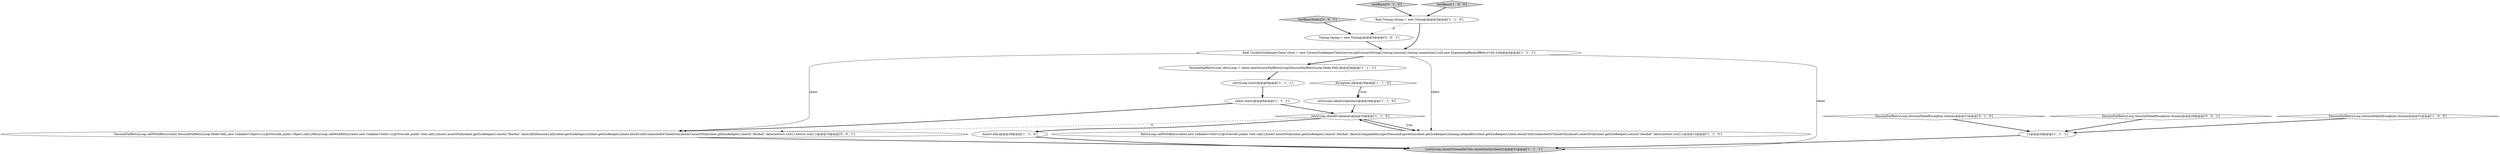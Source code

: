 digraph {
14 [style = filled, label = "SessionFailRetryLoop.SessionFailedException dummy@@@31@@@['0', '1', '0']", fillcolor = white, shape = diamond image = "AAA0AAABBB2BBB"];
1 [style = filled, label = "RetryLoop.callWithRetry(client,new Callable<Void>(){@Override public Void call(){Assert.assertNull(client.getZooKeeper().exists(\"/foo/bar\",false))Compatibility.injectSessionExpiration(client.getZooKeeper())timing.sleepABit()client.getZooKeeper()client.blockUntilConnectedOrTimedOut()Assert.assertNull(client.getZooKeeper().exists(\"/foo/bar\",false))return null}})@@@12@@@['1', '1', '0']", fillcolor = white, shape = ellipse image = "AAA0AAABBB1BBB"];
0 [style = filled, label = "client.start()@@@8@@@['1', '1', '1']", fillcolor = white, shape = ellipse image = "AAA0AAABBB1BBB"];
4 [style = filled, label = "retryLoop.takeException(e)@@@26@@@['1', '1', '0']", fillcolor = white, shape = ellipse image = "AAA0AAABBB1BBB"];
12 [style = filled, label = "retryLoop.start()@@@6@@@['1', '1', '1']", fillcolor = white, shape = ellipse image = "AAA0AAABBB1BBB"];
19 [style = filled, label = "SessionFailRetryLoop.callWithRetry(client,SessionFailRetryLoop.Mode.FAIL,new Callable<Object>(){@Override public Object call(){RetryLoop.callWithRetry(client,new Callable<Void>(){@Override public Void call(){Assert.assertNull(client.getZooKeeper().exists(\"/foo/bar\",false))KillSession2.kill(client.getZooKeeper())client.getZooKeeper()client.blockUntilConnectedOrTimedOut()Assert.assertNull(client.getZooKeeper().exists(\"/foo/bar\",false))return null}})return null}})@@@10@@@['0', '0', '1']", fillcolor = white, shape = ellipse image = "AAA0AAABBB3BBB"];
15 [style = filled, label = "testBasic['0', '1', '0']", fillcolor = lightgray, shape = diamond image = "AAA0AAABBB2BBB"];
16 [style = filled, label = "testBasicStatic['0', '0', '1']", fillcolor = lightgray, shape = diamond image = "AAA0AAABBB3BBB"];
18 [style = filled, label = "Timing timing = new Timing()@@@3@@@['0', '0', '1']", fillcolor = white, shape = ellipse image = "AAA0AAABBB3BBB"];
8 [style = filled, label = "SessionFailRetryLoop retryLoop = client.newSessionFailRetryLoop(SessionFailRetryLoop.Mode.FAIL)@@@5@@@['1', '1', '1']", fillcolor = white, shape = ellipse image = "AAA0AAABBB1BBB"];
17 [style = filled, label = "SessionFailRetryLoop.SessionFailedException dummy@@@28@@@['0', '0', '1']", fillcolor = white, shape = diamond image = "AAA0AAABBB3BBB"];
6 [style = filled, label = "final CuratorZookeeperClient client = new CuratorZookeeperClient(server.getConnectString(),timing.session(),timing.connection(),null,new ExponentialBackoffRetry(100,3))@@@4@@@['1', '1', '1']", fillcolor = white, shape = ellipse image = "AAA0AAABBB1BBB"];
13 [style = filled, label = "Exception e@@@25@@@['1', '1', '0']", fillcolor = white, shape = diamond image = "AAA0AAABBB1BBB"];
11 [style = filled, label = "{}@@@28@@@['1', '1', '1']", fillcolor = white, shape = ellipse image = "AAA0AAABBB1BBB"];
2 [style = filled, label = "Assert.fail()@@@29@@@['1', '1', '0']", fillcolor = white, shape = ellipse image = "AAA0AAABBB1BBB"];
9 [style = filled, label = "final Timing timing = new Timing()@@@3@@@['1', '1', '0']", fillcolor = white, shape = ellipse image = "AAA0AAABBB1BBB"];
5 [style = filled, label = "{retryLoop.close()CloseableUtils.closeQuietly(client)}@@@31@@@['1', '1', '1']", fillcolor = lightgray, shape = ellipse image = "AAA0AAABBB1BBB"];
7 [style = filled, label = "testBasic['1', '0', '0']", fillcolor = lightgray, shape = diamond image = "AAA0AAABBB1BBB"];
3 [style = filled, label = "retryLoop.shouldContinue()@@@10@@@['1', '1', '0']", fillcolor = white, shape = diamond image = "AAA0AAABBB1BBB"];
10 [style = filled, label = "SessionFailRetryLoop.SessionFailedException dummy@@@31@@@['1', '0', '0']", fillcolor = white, shape = diamond image = "AAA0AAABBB1BBB"];
0->3 [style = bold, label=""];
4->3 [style = bold, label=""];
16->18 [style = bold, label=""];
3->1 [style = bold, label=""];
0->19 [style = bold, label=""];
9->18 [style = dashed, label="0"];
6->1 [style = solid, label="client"];
1->3 [style = bold, label=""];
6->5 [style = solid, label="client"];
12->0 [style = bold, label=""];
17->11 [style = bold, label=""];
9->6 [style = bold, label=""];
3->19 [style = dashed, label="0"];
7->9 [style = bold, label=""];
19->5 [style = bold, label=""];
11->5 [style = bold, label=""];
3->2 [style = bold, label=""];
18->6 [style = bold, label=""];
15->9 [style = bold, label=""];
6->8 [style = bold, label=""];
6->19 [style = solid, label="client"];
14->11 [style = bold, label=""];
3->1 [style = dotted, label="true"];
13->4 [style = bold, label=""];
8->12 [style = bold, label=""];
13->4 [style = dotted, label="true"];
2->5 [style = bold, label=""];
10->11 [style = bold, label=""];
}
